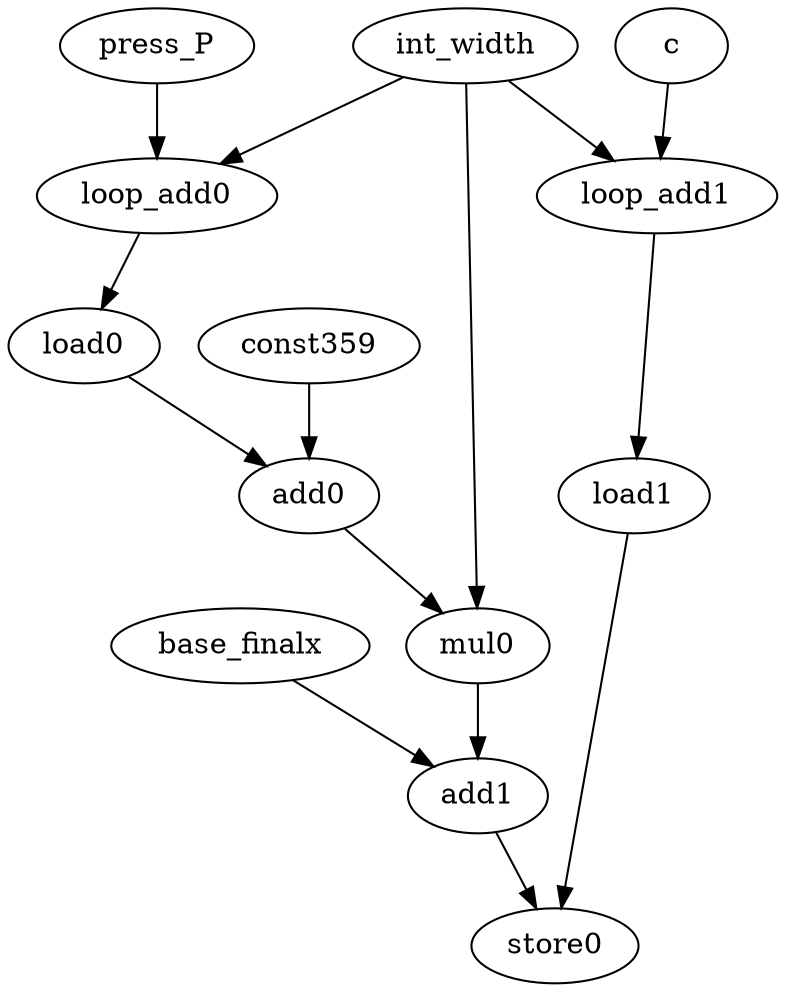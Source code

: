 //../../src/mapper/mapper.out -d './src/TASK D_1.dot' -a './output/TASK D_1.asm' -r './output/TASK D_1.rout.dot' -l 1512 -c '../test_CGRA_design/myADL.json' -g 1 > './output/TASK D_1.map'
/*add0
for(i=0;i<1512;i++) {
    p = press_P[i];
    finalx[359+p] = c[i]
}
*/
digraph G {
    // constant
    base_finalx                 [opcode=const, val=0];
    press_P                     [opcode=const, val=0];
    c                           [opcode=const, val=0];
    int_width                   [opcode=const, val=1]; //using order in array, instead of width
    const359                    [opcode=const, val=359];

    // loop add
    loop_add0[opcode=add];
    loop_add1[opcode=add];
    // load
    load0[opcode=load]; //press_P[i]
    load1[opcode=load]; //c[i]
    // add
    add0[opcode=add];
    add1[opcode=add];
    // mul
    mul0[opcode=mul];
    // store
    store0[opcode=store]; //finalx[359+p]
//============================================================================================
    press_P->loop_add0[operand=0,type=const_base];
    int_width->loop_add0[operand=1];    
    
    c->loop_add1[operand=0,type=const_base];
    int_width->loop_add1[operand=1]; 
 
//============================================================================================
    loop_add0->load0[operand=0];        // load press_P[i]
    loop_add1->load1[operand=0];        // load c[i]
//============================================================================================
    const359->add0[operand=0];
    load0->add0[operand=1];
    add0->mul0[operand=0];
    int_width->mul0[operand=1];
    mul0->add1[operand=0];
    base_finalx->add1[operand=1];   // calc addr offinalx[259+p]

    add1->store0[operand=0];
    load1->store0[operand=1];       // store finalx[259+p]
}
